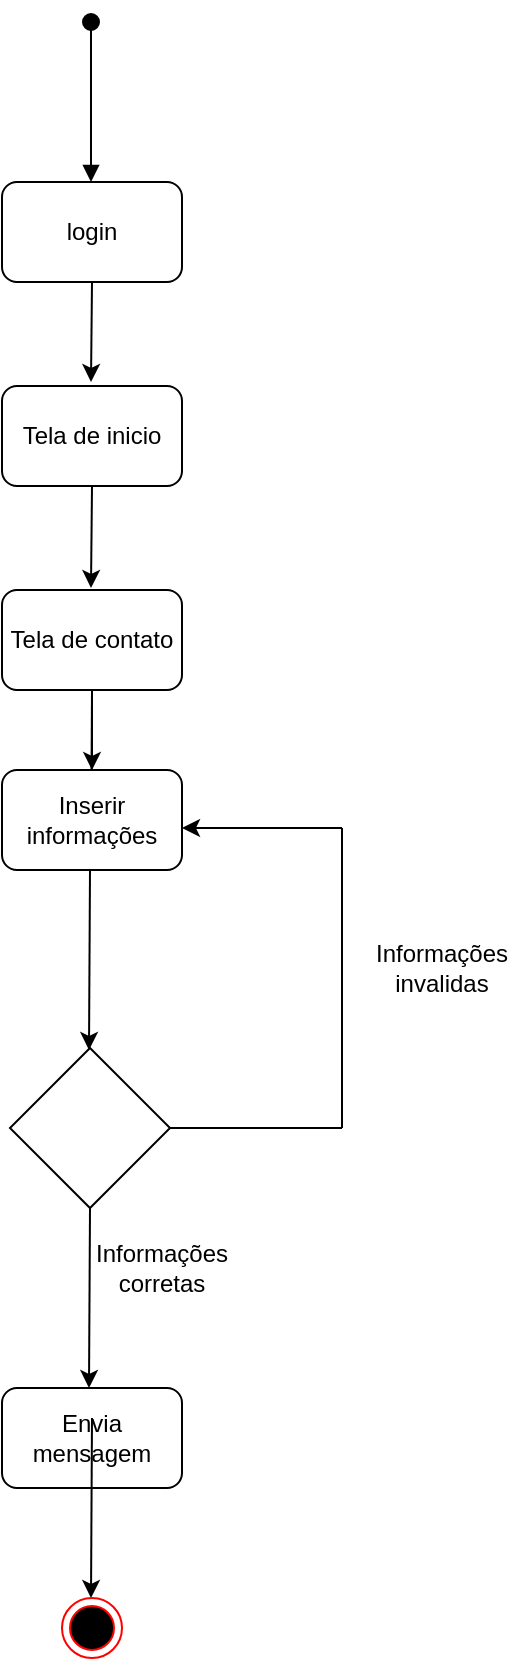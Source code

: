 <mxfile version="24.5.5" type="github">
  <diagram name="Página-1" id="-42QnrfPw92Czb_H_8Hk">
    <mxGraphModel dx="1921" dy="901" grid="1" gridSize="10" guides="1" tooltips="1" connect="1" arrows="1" fold="1" page="1" pageScale="1" pageWidth="827" pageHeight="1169" math="0" shadow="0">
      <root>
        <mxCell id="0" />
        <mxCell id="1" parent="0" />
        <mxCell id="0JaeO21a7Gtahvgeg9yq-1" value="" style="html=1;verticalAlign=bottom;startArrow=oval;startFill=1;endArrow=block;startSize=8;curved=0;rounded=0;" parent="1" edge="1">
          <mxGeometry width="60" relative="1" as="geometry">
            <mxPoint x="324.5" y="262" as="sourcePoint" />
            <mxPoint x="324.5" y="342" as="targetPoint" />
          </mxGeometry>
        </mxCell>
        <mxCell id="0JaeO21a7Gtahvgeg9yq-2" value="login" style="rounded=1;whiteSpace=wrap;html=1;" parent="1" vertex="1">
          <mxGeometry x="280" y="342" width="90" height="50" as="geometry" />
        </mxCell>
        <mxCell id="0JaeO21a7Gtahvgeg9yq-3" value="" style="endArrow=classic;html=1;rounded=0;exitX=0.5;exitY=1;exitDx=0;exitDy=0;" parent="1" source="0JaeO21a7Gtahvgeg9yq-2" edge="1">
          <mxGeometry width="50" height="50" relative="1" as="geometry">
            <mxPoint x="324.5" y="362" as="sourcePoint" />
            <mxPoint x="324.5" y="442" as="targetPoint" />
          </mxGeometry>
        </mxCell>
        <mxCell id="0JaeO21a7Gtahvgeg9yq-4" value="Tela de inicio" style="rounded=1;whiteSpace=wrap;html=1;" parent="1" vertex="1">
          <mxGeometry x="280" y="444" width="90" height="50" as="geometry" />
        </mxCell>
        <mxCell id="0JaeO21a7Gtahvgeg9yq-5" value="" style="endArrow=classic;html=1;rounded=0;exitX=0.5;exitY=1;exitDx=0;exitDy=0;" parent="1" edge="1" source="0JaeO21a7Gtahvgeg9yq-4">
          <mxGeometry width="50" height="50" relative="1" as="geometry">
            <mxPoint x="325" y="502" as="sourcePoint" />
            <mxPoint x="324.5" y="545" as="targetPoint" />
          </mxGeometry>
        </mxCell>
        <mxCell id="hO2dg_A3rXxseOByqR7o-1" value="" style="edgeStyle=orthogonalEdgeStyle;rounded=0;orthogonalLoop=1;jettySize=auto;html=1;" edge="1" parent="1" source="0JaeO21a7Gtahvgeg9yq-6" target="0JaeO21a7Gtahvgeg9yq-9">
          <mxGeometry relative="1" as="geometry" />
        </mxCell>
        <mxCell id="0JaeO21a7Gtahvgeg9yq-6" value="Tela de contato" style="rounded=1;whiteSpace=wrap;html=1;" parent="1" vertex="1">
          <mxGeometry x="280" y="546" width="90" height="50" as="geometry" />
        </mxCell>
        <mxCell id="0JaeO21a7Gtahvgeg9yq-7" value="" style="endArrow=classic;html=1;rounded=0;exitX=0.5;exitY=1;exitDx=0;exitDy=0;" parent="1" edge="1">
          <mxGeometry width="50" height="50" relative="1" as="geometry">
            <mxPoint x="325" y="596" as="sourcePoint" />
            <mxPoint x="324.5" y="686" as="targetPoint" />
          </mxGeometry>
        </mxCell>
        <mxCell id="0JaeO21a7Gtahvgeg9yq-8" value="" style="rhombus;whiteSpace=wrap;html=1;" parent="1" vertex="1">
          <mxGeometry x="284" y="775" width="80" height="80" as="geometry" />
        </mxCell>
        <mxCell id="0JaeO21a7Gtahvgeg9yq-9" value="Inserir informações" style="rounded=1;whiteSpace=wrap;html=1;" parent="1" vertex="1">
          <mxGeometry x="280" y="636" width="90" height="50" as="geometry" />
        </mxCell>
        <mxCell id="0JaeO21a7Gtahvgeg9yq-11" value="" style="endArrow=classic;html=1;rounded=0;exitX=0.5;exitY=1;exitDx=0;exitDy=0;" parent="1" edge="1">
          <mxGeometry width="50" height="50" relative="1" as="geometry">
            <mxPoint x="324" y="686" as="sourcePoint" />
            <mxPoint x="323.5" y="776" as="targetPoint" />
          </mxGeometry>
        </mxCell>
        <mxCell id="0JaeO21a7Gtahvgeg9yq-12" value="" style="endArrow=classic;html=1;rounded=0;exitX=0.5;exitY=1;exitDx=0;exitDy=0;" parent="1" edge="1">
          <mxGeometry width="50" height="50" relative="1" as="geometry">
            <mxPoint x="324" y="855" as="sourcePoint" />
            <mxPoint x="323.5" y="945" as="targetPoint" />
          </mxGeometry>
        </mxCell>
        <mxCell id="0JaeO21a7Gtahvgeg9yq-13" value="Envia mensagem" style="rounded=1;whiteSpace=wrap;html=1;" parent="1" vertex="1">
          <mxGeometry x="280" y="945" width="90" height="50" as="geometry" />
        </mxCell>
        <mxCell id="0JaeO21a7Gtahvgeg9yq-14" value="" style="endArrow=classic;html=1;rounded=0;entryX=1;entryY=0.5;entryDx=0;entryDy=0;" parent="1" edge="1">
          <mxGeometry width="50" height="50" relative="1" as="geometry">
            <mxPoint x="450" y="665" as="sourcePoint" />
            <mxPoint x="370" y="665" as="targetPoint" />
          </mxGeometry>
        </mxCell>
        <mxCell id="0JaeO21a7Gtahvgeg9yq-15" value="" style="endArrow=none;html=1;rounded=0;endFill=0;" parent="1" edge="1">
          <mxGeometry width="50" height="50" relative="1" as="geometry">
            <mxPoint x="450" y="815" as="sourcePoint" />
            <mxPoint x="450" y="665" as="targetPoint" />
          </mxGeometry>
        </mxCell>
        <mxCell id="0JaeO21a7Gtahvgeg9yq-16" value="" style="endArrow=none;html=1;rounded=0;exitX=1;exitY=0.5;exitDx=0;exitDy=0;endFill=0;" parent="1" source="0JaeO21a7Gtahvgeg9yq-8" edge="1">
          <mxGeometry width="50" height="50" relative="1" as="geometry">
            <mxPoint x="450" y="960" as="sourcePoint" />
            <mxPoint x="450" y="815" as="targetPoint" />
          </mxGeometry>
        </mxCell>
        <mxCell id="0JaeO21a7Gtahvgeg9yq-17" value="Informações invalidas" style="text;html=1;align=center;verticalAlign=middle;whiteSpace=wrap;rounded=0;" parent="1" vertex="1">
          <mxGeometry x="470" y="720" width="60" height="30" as="geometry" />
        </mxCell>
        <mxCell id="0JaeO21a7Gtahvgeg9yq-18" value="Informações corretas" style="text;html=1;align=center;verticalAlign=middle;whiteSpace=wrap;rounded=0;" parent="1" vertex="1">
          <mxGeometry x="330" y="870" width="60" height="30" as="geometry" />
        </mxCell>
        <mxCell id="0JaeO21a7Gtahvgeg9yq-19" value="" style="endArrow=classic;html=1;rounded=0;exitX=0.5;exitY=1;exitDx=0;exitDy=0;" parent="1" edge="1">
          <mxGeometry width="50" height="50" relative="1" as="geometry">
            <mxPoint x="325" y="960" as="sourcePoint" />
            <mxPoint x="324.5" y="1050" as="targetPoint" />
          </mxGeometry>
        </mxCell>
        <mxCell id="0JaeO21a7Gtahvgeg9yq-20" value="" style="ellipse;html=1;shape=endState;fillColor=#000000;strokeColor=#ff0000;" parent="1" vertex="1">
          <mxGeometry x="310" y="1050" width="30" height="30" as="geometry" />
        </mxCell>
      </root>
    </mxGraphModel>
  </diagram>
</mxfile>
